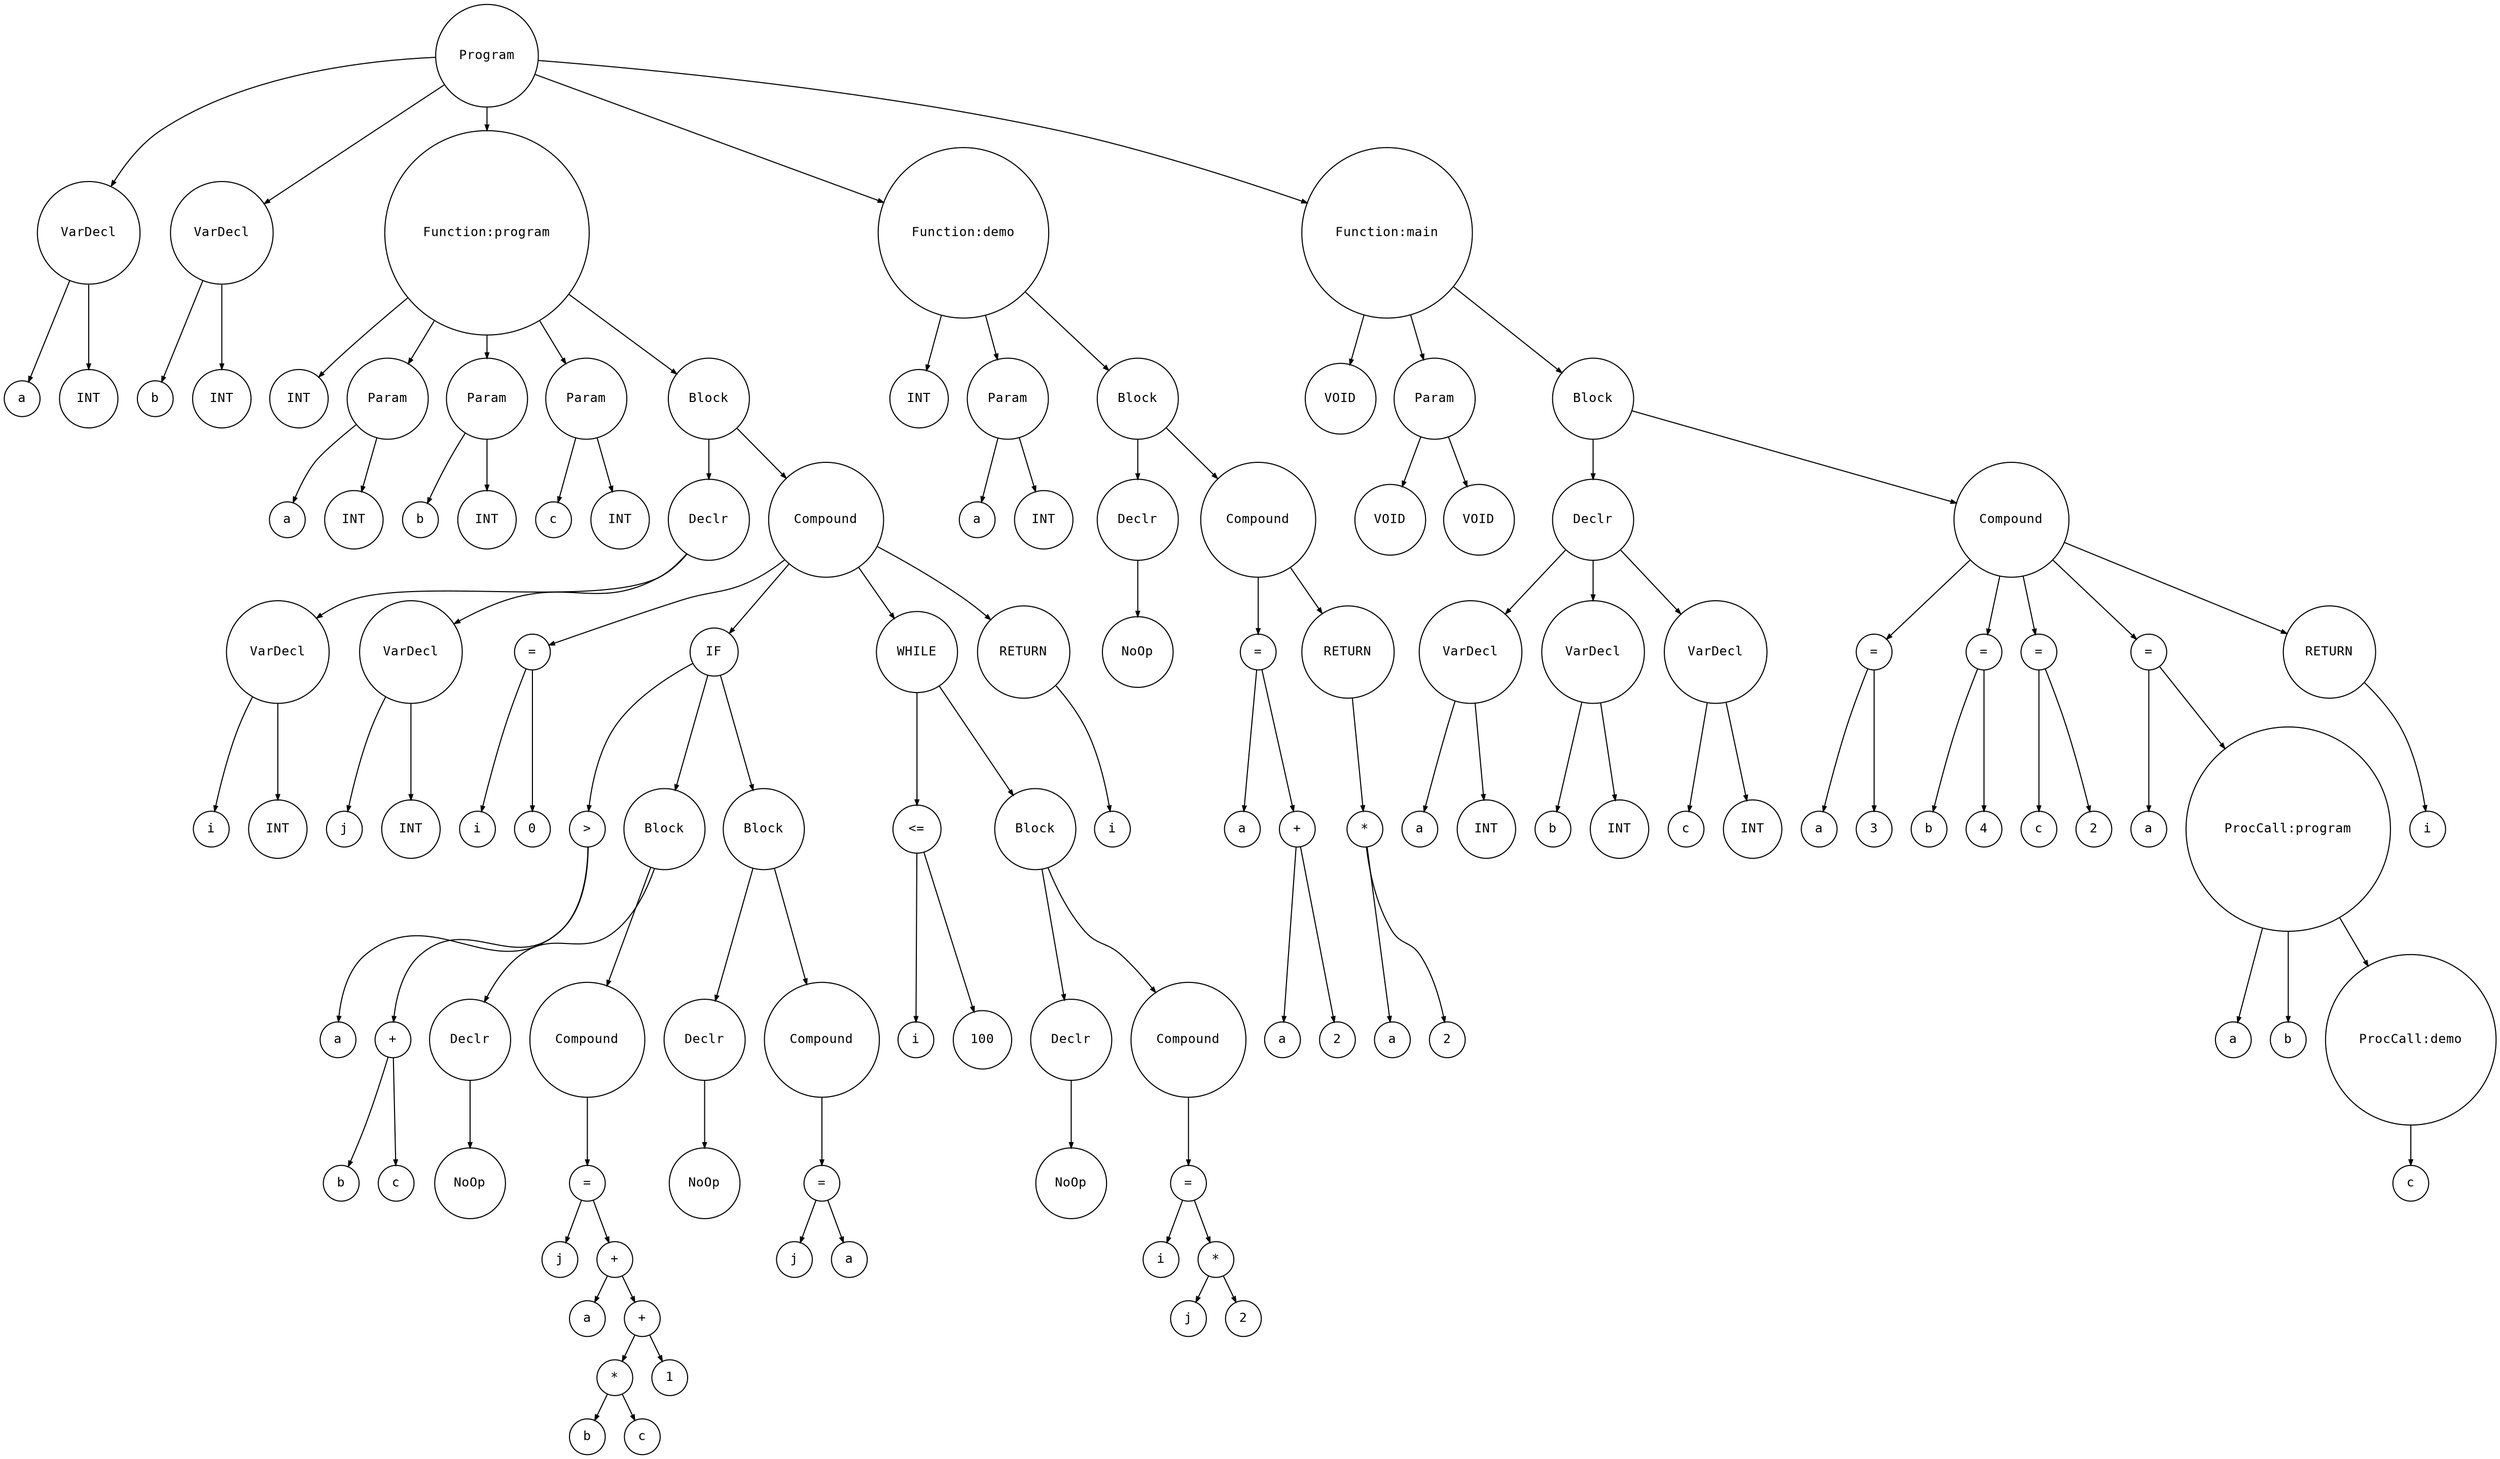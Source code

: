 digraph astgraph {
  node [shape=circle, fontsize=12, fontname="Courier", height=.1];
  ranksep=.3;
  edge [arrowsize=.5]

  node1 [label="Program"]
  node2 [label="VarDecl"]
  node3 [label="a"]
  node2 -> node3
  node4 [label="INT"]
  node2 -> node4
  node1 -> node2
  node5 [label="VarDecl"]
  node6 [label="b"]
  node5 -> node6
  node7 [label="INT"]
  node5 -> node7
  node1 -> node5
  node8 [label="Function:program"]
  node9 [label="INT"]
  node8 -> node9
  node10 [label="Param"]
  node11 [label="a"]
  node10 -> node11
  node12 [label="INT"]
  node10 -> node12
  node8 -> node10
  node13 [label="Param"]
  node14 [label="b"]
  node13 -> node14
  node15 [label="INT"]
  node13 -> node15
  node8 -> node13
  node16 [label="Param"]
  node17 [label="c"]
  node16 -> node17
  node18 [label="INT"]
  node16 -> node18
  node8 -> node16
  node19 [label="Block"]
  node20 [label="Declr"]
  node21 [label="VarDecl"]
  node22 [label="i"]
  node21 -> node22
  node23 [label="INT"]
  node21 -> node23
  node20 -> node21
  node24 [label="VarDecl"]
  node25 [label="j"]
  node24 -> node25
  node26 [label="INT"]
  node24 -> node26
  node20 -> node24
  node19 -> node20
  node27 [label="Compound"]
  node28 [label="="]
  node29 [label="i"]
  node30 [label="0"]
  node28 -> node29
  node28 -> node30
  node27 -> node28
  node31 [label="IF"]
  node32 [label=">"]
  node33 [label="a"]
  node34 [label="+"]
  node35 [label="b"]
  node36 [label="c"]
  node34 -> node35
  node34 -> node36
  node32 -> node33
  node32 -> node34
  node31 -> node32
  node37 [label="Block"]
  node38 [label="Declr"]
  node39 [label="NoOp"]
  node38 -> node39
  node37 -> node38
  node40 [label="Compound"]
  node41 [label="="]
  node42 [label="j"]
  node43 [label="+"]
  node44 [label="a"]
  node45 [label="+"]
  node46 [label="*"]
  node47 [label="b"]
  node48 [label="c"]
  node46 -> node47
  node46 -> node48
  node49 [label="1"]
  node45 -> node46
  node45 -> node49
  node43 -> node44
  node43 -> node45
  node41 -> node42
  node41 -> node43
  node40 -> node41
  node37 -> node40
  node31 -> node37
  node50 [label="Block"]
  node51 [label="Declr"]
  node52 [label="NoOp"]
  node51 -> node52
  node50 -> node51
  node53 [label="Compound"]
  node54 [label="="]
  node55 [label="j"]
  node56 [label="a"]
  node54 -> node55
  node54 -> node56
  node53 -> node54
  node50 -> node53
  node31 -> node50
  node27 -> node31
  node57 [label="WHILE"]
  node58 [label="<="]
  node59 [label="i"]
  node60 [label="100"]
  node58 -> node59
  node58 -> node60
  node57 -> node58
  node61 [label="Block"]
  node62 [label="Declr"]
  node63 [label="NoOp"]
  node62 -> node63
  node61 -> node62
  node64 [label="Compound"]
  node65 [label="="]
  node66 [label="i"]
  node67 [label="*"]
  node68 [label="j"]
  node69 [label="2"]
  node67 -> node68
  node67 -> node69
  node65 -> node66
  node65 -> node67
  node64 -> node65
  node61 -> node64
  node57 -> node61
  node27 -> node57
  node70 [label="RETURN"]
  node71 [label="i"]
  node70 -> node71
  node27 -> node70
  node19 -> node27
  node8 -> node19
  node1 -> node8
  node72 [label="Function:demo"]
  node73 [label="INT"]
  node72 -> node73
  node74 [label="Param"]
  node75 [label="a"]
  node74 -> node75
  node76 [label="INT"]
  node74 -> node76
  node72 -> node74
  node77 [label="Block"]
  node78 [label="Declr"]
  node79 [label="NoOp"]
  node78 -> node79
  node77 -> node78
  node80 [label="Compound"]
  node81 [label="="]
  node82 [label="a"]
  node83 [label="+"]
  node84 [label="a"]
  node85 [label="2"]
  node83 -> node84
  node83 -> node85
  node81 -> node82
  node81 -> node83
  node80 -> node81
  node86 [label="RETURN"]
  node87 [label="*"]
  node88 [label="a"]
  node89 [label="2"]
  node87 -> node88
  node87 -> node89
  node86 -> node87
  node80 -> node86
  node77 -> node80
  node72 -> node77
  node1 -> node72
  node90 [label="Function:main"]
  node91 [label="VOID"]
  node90 -> node91
  node92 [label="Param"]
  node93 [label="VOID"]
  node92 -> node93
  node94 [label="VOID"]
  node92 -> node94
  node90 -> node92
  node95 [label="Block"]
  node96 [label="Declr"]
  node97 [label="VarDecl"]
  node98 [label="a"]
  node97 -> node98
  node99 [label="INT"]
  node97 -> node99
  node96 -> node97
  node100 [label="VarDecl"]
  node101 [label="b"]
  node100 -> node101
  node102 [label="INT"]
  node100 -> node102
  node96 -> node100
  node103 [label="VarDecl"]
  node104 [label="c"]
  node103 -> node104
  node105 [label="INT"]
  node103 -> node105
  node96 -> node103
  node95 -> node96
  node106 [label="Compound"]
  node107 [label="="]
  node108 [label="a"]
  node109 [label="3"]
  node107 -> node108
  node107 -> node109
  node106 -> node107
  node110 [label="="]
  node111 [label="b"]
  node112 [label="4"]
  node110 -> node111
  node110 -> node112
  node106 -> node110
  node113 [label="="]
  node114 [label="c"]
  node115 [label="2"]
  node113 -> node114
  node113 -> node115
  node106 -> node113
  node116 [label="="]
  node117 [label="a"]
  node118 [label="ProcCall:program"]
  node119 [label="a"]
  node118 -> node119
  node120 [label="b"]
  node118 -> node120
  node121 [label="ProcCall:demo"]
  node122 [label="c"]
  node121 -> node122
  node118 -> node121
  node116 -> node117
  node116 -> node118
  node106 -> node116
  node123 [label="RETURN"]
  node124 [label="i"]
  node123 -> node124
  node106 -> node123
  node95 -> node106
  node90 -> node95
  node1 -> node90
}
